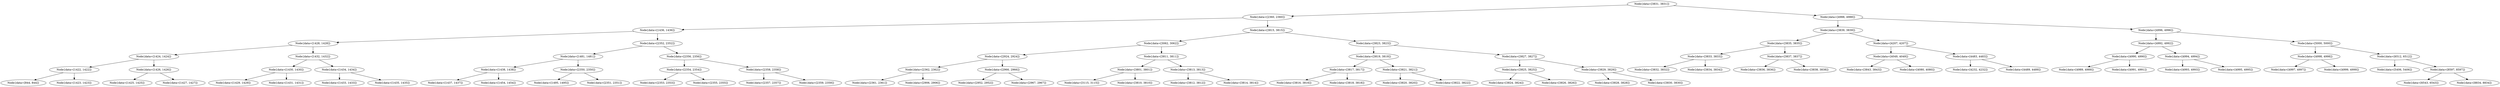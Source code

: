 digraph G{
345278786 [label="Node{data=[3831, 3831]}"]
345278786 -> 239775369
239775369 [label="Node{data=[2360, 2360]}"]
239775369 -> 1806288404
1806288404 [label="Node{data=[1436, 1436]}"]
1806288404 -> 1776584668
1776584668 [label="Node{data=[1428, 1428]}"]
1776584668 -> 1493884219
1493884219 [label="Node{data=[1424, 1424]}"]
1493884219 -> 40836725
40836725 [label="Node{data=[1422, 1422]}"]
40836725 -> 659812682
659812682 [label="Node{data=[844, 844]}"]
40836725 -> 1782859803
1782859803 [label="Node{data=[1423, 1423]}"]
1493884219 -> 1697166189
1697166189 [label="Node{data=[1426, 1426]}"]
1697166189 -> 525243659
525243659 [label="Node{data=[1425, 1425]}"]
1697166189 -> 657456649
657456649 [label="Node{data=[1427, 1427]}"]
1776584668 -> 1877175911
1877175911 [label="Node{data=[1432, 1432]}"]
1877175911 -> 1332747053
1332747053 [label="Node{data=[1430, 1430]}"]
1332747053 -> 612182277
612182277 [label="Node{data=[1429, 1429]}"]
1332747053 -> 2096776245
2096776245 [label="Node{data=[1431, 1431]}"]
1877175911 -> 144608667
144608667 [label="Node{data=[1434, 1434]}"]
144608667 -> 1199064790
1199064790 [label="Node{data=[1433, 1433]}"]
144608667 -> 176187965
176187965 [label="Node{data=[1435, 1435]}"]
1806288404 -> 620059828
620059828 [label="Node{data=[2352, 2352]}"]
620059828 -> 1484517348
1484517348 [label="Node{data=[1481, 1481]}"]
1484517348 -> 1563446475
1563446475 [label="Node{data=[1438, 1438]}"]
1563446475 -> 1424491730
1424491730 [label="Node{data=[1437, 1437]}"]
1563446475 -> 1526133255
1526133255 [label="Node{data=[1454, 1454]}"]
1484517348 -> 1576346226
1576346226 [label="Node{data=[2350, 2350]}"]
1576346226 -> 50101011
50101011 [label="Node{data=[1495, 1495]}"]
1576346226 -> 379990282
379990282 [label="Node{data=[2351, 2351]}"]
620059828 -> 2074976019
2074976019 [label="Node{data=[2356, 2356]}"]
2074976019 -> 255837350
255837350 [label="Node{data=[2354, 2354]}"]
255837350 -> 1853489841
1853489841 [label="Node{data=[2353, 2353]}"]
255837350 -> 1232289813
1232289813 [label="Node{data=[2355, 2355]}"]
2074976019 -> 1580276527
1580276527 [label="Node{data=[2358, 2358]}"]
1580276527 -> 802881211
802881211 [label="Node{data=[2357, 2357]}"]
1580276527 -> 285937275
285937275 [label="Node{data=[2359, 2359]}"]
239775369 -> 1118541735
1118541735 [label="Node{data=[3815, 3815]}"]
1118541735 -> 345310398
345310398 [label="Node{data=[3062, 3062]}"]
345310398 -> 1824657329
1824657329 [label="Node{data=[2924, 2924]}"]
1824657329 -> 636726404
636726404 [label="Node{data=[2362, 2362]}"]
636726404 -> 997921074
997921074 [label="Node{data=[2361, 2361]}"]
636726404 -> 125256215
125256215 [label="Node{data=[2906, 2906]}"]
1824657329 -> 2075425487
2075425487 [label="Node{data=[2966, 2966]}"]
2075425487 -> 1134259889
1134259889 [label="Node{data=[2952, 2952]}"]
2075425487 -> 537527665
537527665 [label="Node{data=[2967, 2967]}"]
345310398 -> 500206749
500206749 [label="Node{data=[3811, 3811]}"]
500206749 -> 1164636138
1164636138 [label="Node{data=[3801, 3801]}"]
1164636138 -> 1570570000
1570570000 [label="Node{data=[3115, 3115]}"]
1164636138 -> 760039519
760039519 [label="Node{data=[3810, 3810]}"]
500206749 -> 878746895
878746895 [label="Node{data=[3813, 3813]}"]
878746895 -> 652681686
652681686 [label="Node{data=[3812, 3812]}"]
878746895 -> 481902181
481902181 [label="Node{data=[3814, 3814]}"]
1118541735 -> 1542554141
1542554141 [label="Node{data=[3823, 3823]}"]
1542554141 -> 1808393353
1808393353 [label="Node{data=[3819, 3819]}"]
1808393353 -> 1950319031
1950319031 [label="Node{data=[3817, 3817]}"]
1950319031 -> 564183875
564183875 [label="Node{data=[3816, 3816]}"]
1950319031 -> 1989561344
1989561344 [label="Node{data=[3818, 3818]}"]
1808393353 -> 1390351351
1390351351 [label="Node{data=[3821, 3821]}"]
1390351351 -> 1524961826
1524961826 [label="Node{data=[3820, 3820]}"]
1390351351 -> 2105047270
2105047270 [label="Node{data=[3822, 3822]}"]
1542554141 -> 969592069
969592069 [label="Node{data=[3827, 3827]}"]
969592069 -> 320872800
320872800 [label="Node{data=[3825, 3825]}"]
320872800 -> 1629898020
1629898020 [label="Node{data=[3824, 3824]}"]
320872800 -> 1596436142
1596436142 [label="Node{data=[3826, 3826]}"]
969592069 -> 820699818
820699818 [label="Node{data=[3829, 3829]}"]
820699818 -> 575926006
575926006 [label="Node{data=[3828, 3828]}"]
820699818 -> 1905234173
1905234173 [label="Node{data=[3830, 3830]}"]
345278786 -> 331289276
331289276 [label="Node{data=[4988, 4988]}"]
331289276 -> 1948736979
1948736979 [label="Node{data=[3839, 3839]}"]
1948736979 -> 1228810751
1228810751 [label="Node{data=[3835, 3835]}"]
1228810751 -> 1144737885
1144737885 [label="Node{data=[3833, 3833]}"]
1144737885 -> 804946068
804946068 [label="Node{data=[3832, 3832]}"]
1144737885 -> 1635621245
1635621245 [label="Node{data=[3834, 3834]}"]
1228810751 -> 1504978300
1504978300 [label="Node{data=[3837, 3837]}"]
1504978300 -> 1200828335
1200828335 [label="Node{data=[3836, 3836]}"]
1504978300 -> 1008134633
1008134633 [label="Node{data=[3838, 3838]}"]
1948736979 -> 833436007
833436007 [label="Node{data=[4207, 4207]}"]
833436007 -> 1238005227
1238005227 [label="Node{data=[4049, 4049]}"]
1238005227 -> 393921834
393921834 [label="Node{data=[3843, 3843]}"]
1238005227 -> 472399757
472399757 [label="Node{data=[4080, 4080]}"]
833436007 -> 1150704494
1150704494 [label="Node{data=[4483, 4483]}"]
1150704494 -> 1592331066
1592331066 [label="Node{data=[4232, 4232]}"]
1150704494 -> 528209496
528209496 [label="Node{data=[4489, 4489]}"]
331289276 -> 1123178093
1123178093 [label="Node{data=[4996, 4996]}"]
1123178093 -> 885602422
885602422 [label="Node{data=[4992, 4992]}"]
885602422 -> 586110222
586110222 [label="Node{data=[4990, 4990]}"]
586110222 -> 1676123677
1676123677 [label="Node{data=[4989, 4989]}"]
586110222 -> 863431986
863431986 [label="Node{data=[4991, 4991]}"]
885602422 -> 1308719522
1308719522 [label="Node{data=[4994, 4994]}"]
1308719522 -> 379454025
379454025 [label="Node{data=[4993, 4993]}"]
1308719522 -> 1238786545
1238786545 [label="Node{data=[4995, 4995]}"]
1123178093 -> 1305283204
1305283204 [label="Node{data=[5000, 5000]}"]
1305283204 -> 147105526
147105526 [label="Node{data=[4998, 4998]}"]
147105526 -> 1856926189
1856926189 [label="Node{data=[4997, 4997]}"]
147105526 -> 344804384
344804384 [label="Node{data=[4999, 4999]}"]
1305283204 -> 825355551
825355551 [label="Node{data=[6512, 6512]}"]
825355551 -> 477044441
477044441 [label="Node{data=[5406, 5406]}"]
825355551 -> 22226336
22226336 [label="Node{data=[8597, 8597]}"]
22226336 -> 2135000550
2135000550 [label="Node{data=[6543, 6543]}"]
22226336 -> 1093064196
1093064196 [label="Node{data=[8834, 8834]}"]
}